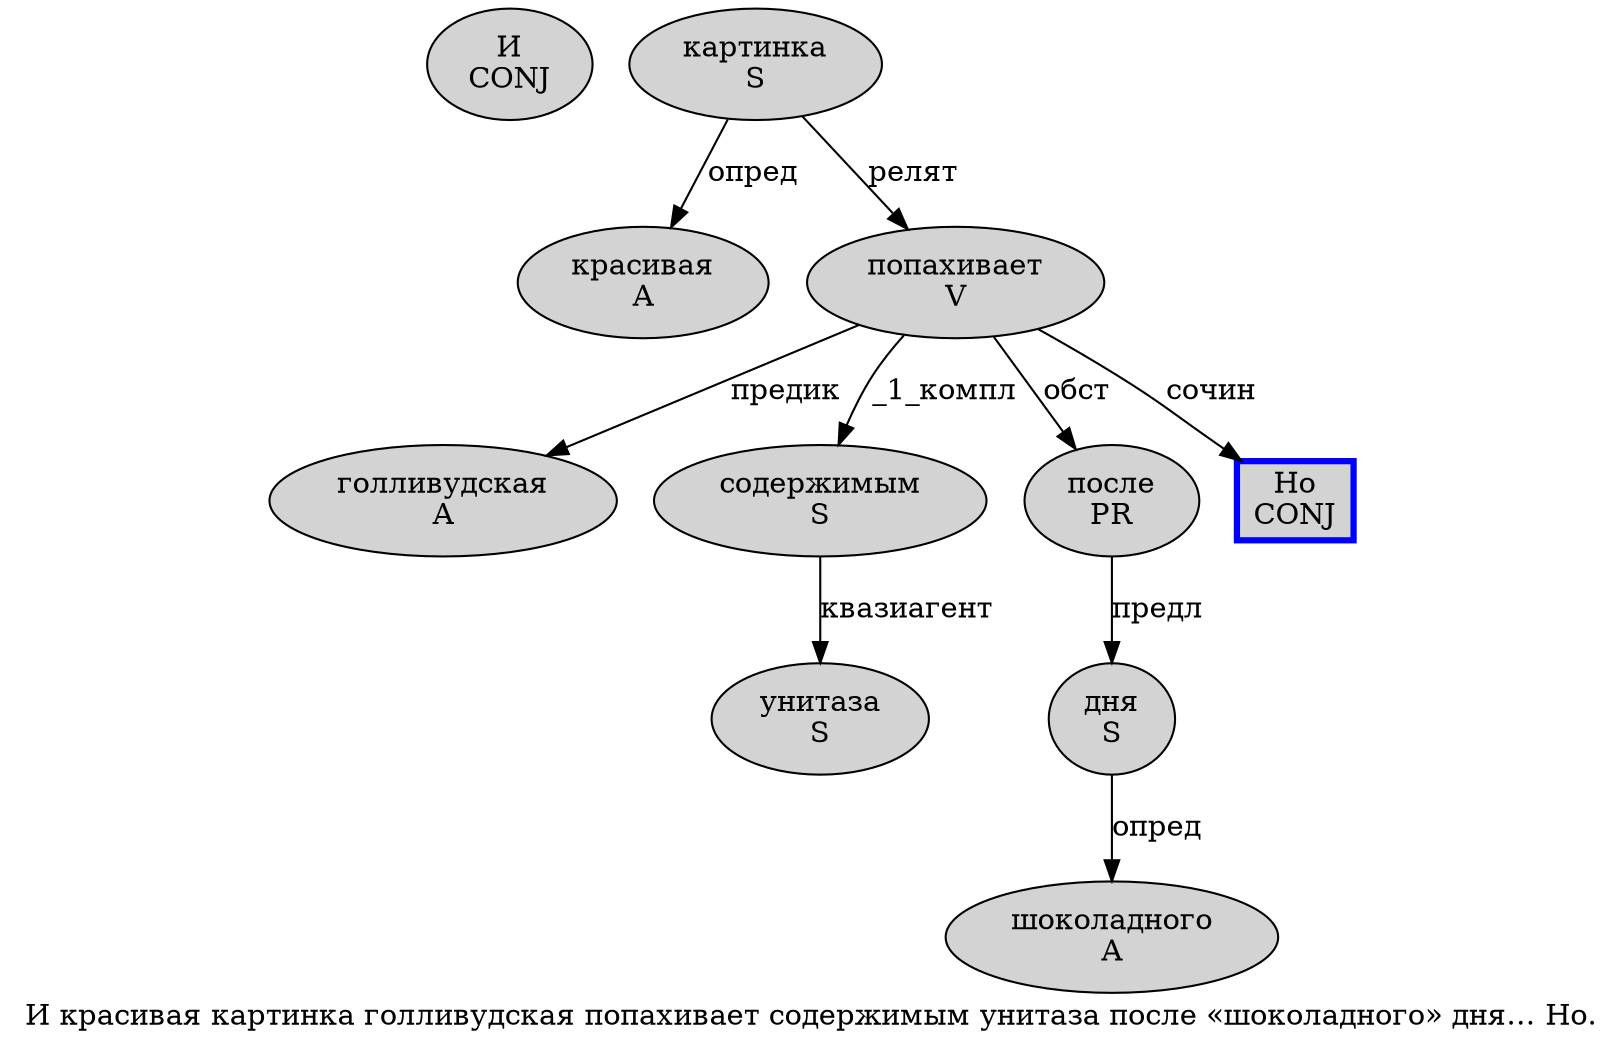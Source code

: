 digraph SENTENCE_2415 {
	graph [label="И красивая картинка голливудская попахивает содержимым унитаза после «шоколадного» дня… Но."]
	node [style=filled]
		0 [label="И
CONJ" color="" fillcolor=lightgray penwidth=1 shape=ellipse]
		1 [label="красивая
A" color="" fillcolor=lightgray penwidth=1 shape=ellipse]
		2 [label="картинка
S" color="" fillcolor=lightgray penwidth=1 shape=ellipse]
		3 [label="голливудская
A" color="" fillcolor=lightgray penwidth=1 shape=ellipse]
		4 [label="попахивает
V" color="" fillcolor=lightgray penwidth=1 shape=ellipse]
		5 [label="содержимым
S" color="" fillcolor=lightgray penwidth=1 shape=ellipse]
		6 [label="унитаза
S" color="" fillcolor=lightgray penwidth=1 shape=ellipse]
		7 [label="после
PR" color="" fillcolor=lightgray penwidth=1 shape=ellipse]
		9 [label="шоколадного
A" color="" fillcolor=lightgray penwidth=1 shape=ellipse]
		11 [label="дня
S" color="" fillcolor=lightgray penwidth=1 shape=ellipse]
		13 [label="Но
CONJ" color=blue fillcolor=lightgray penwidth=3 shape=box]
			11 -> 9 [label="опред"]
			4 -> 3 [label="предик"]
			4 -> 5 [label="_1_компл"]
			4 -> 7 [label="обст"]
			4 -> 13 [label="сочин"]
			7 -> 11 [label="предл"]
			5 -> 6 [label="квазиагент"]
			2 -> 1 [label="опред"]
			2 -> 4 [label="релят"]
}